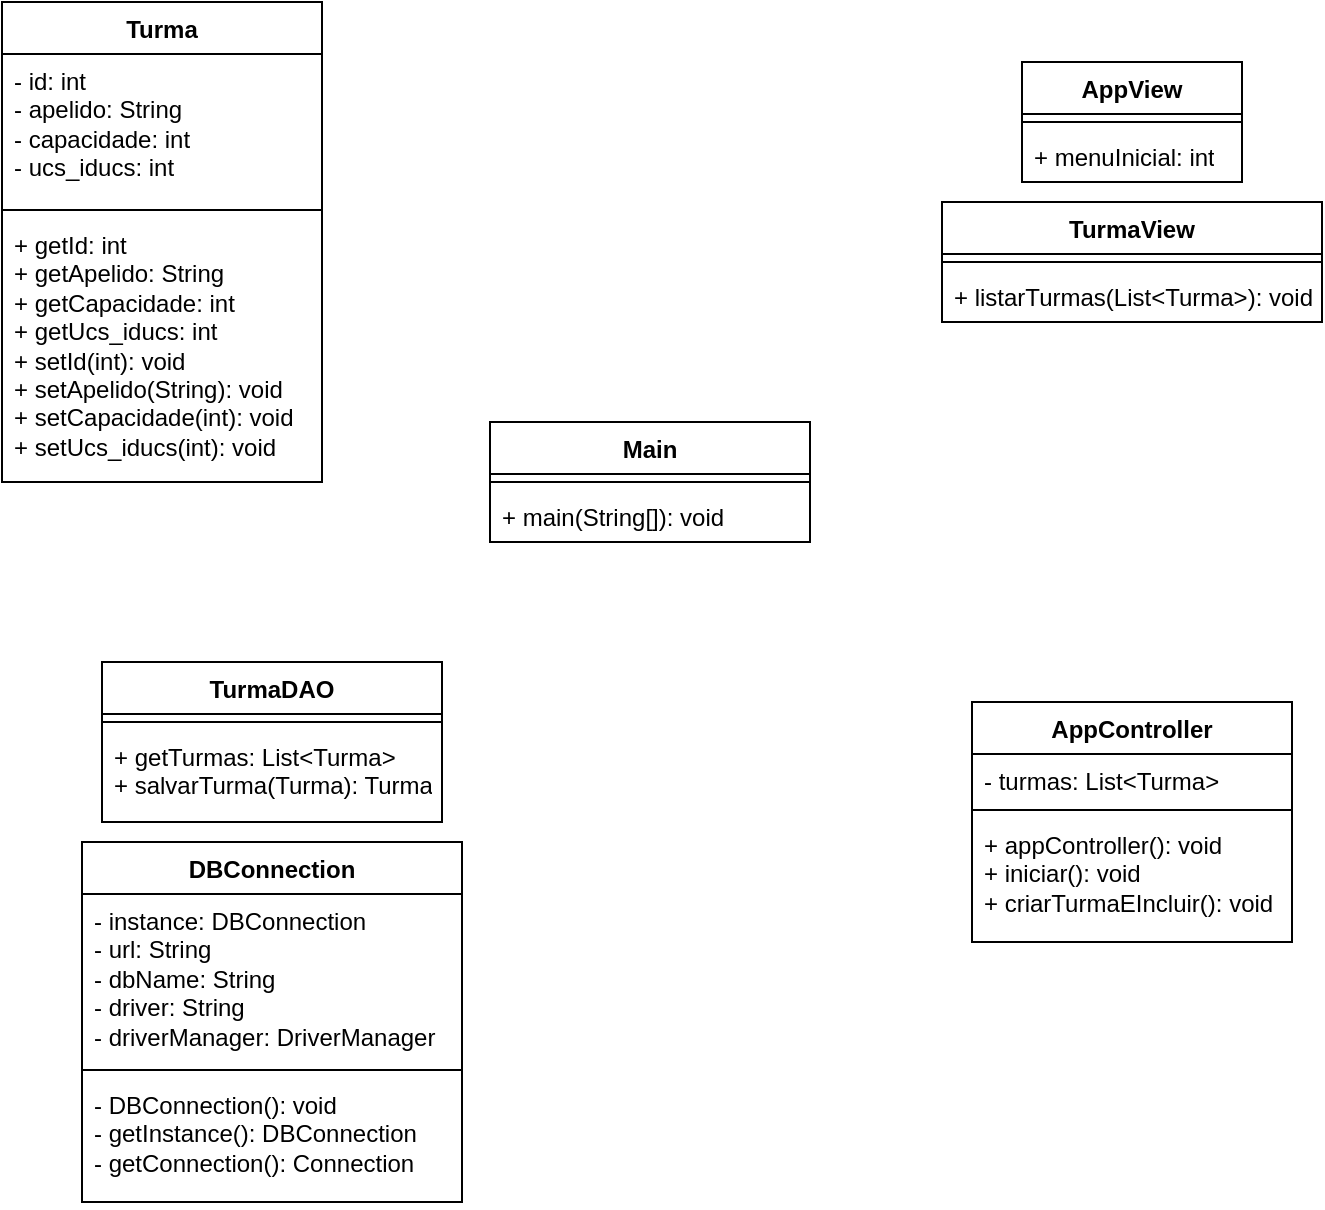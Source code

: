 <mxfile version="21.2.2" type="github">
  <diagram name="Página-1" id="FBPMCTuJM1-SSpfrFQ9Z">
    <mxGraphModel dx="1110" dy="737" grid="1" gridSize="10" guides="1" tooltips="1" connect="1" arrows="1" fold="1" page="1" pageScale="1" pageWidth="827" pageHeight="1169" math="0" shadow="0">
      <root>
        <mxCell id="0" />
        <mxCell id="1" parent="0" />
        <mxCell id="_rjX-UXxfD78Uuw5T20S-5" value="Turma" style="swimlane;fontStyle=1;align=center;verticalAlign=top;childLayout=stackLayout;horizontal=1;startSize=26;horizontalStack=0;resizeParent=1;resizeParentMax=0;resizeLast=0;collapsible=1;marginBottom=0;whiteSpace=wrap;html=1;" vertex="1" parent="1">
          <mxGeometry x="10" y="10" width="160" height="240" as="geometry" />
        </mxCell>
        <mxCell id="_rjX-UXxfD78Uuw5T20S-6" value="- id: int&lt;br&gt;- apelido: String&lt;br&gt;- capacidade: int&lt;br&gt;- ucs_iducs: int" style="text;strokeColor=none;fillColor=none;align=left;verticalAlign=top;spacingLeft=4;spacingRight=4;overflow=hidden;rotatable=0;points=[[0,0.5],[1,0.5]];portConstraint=eastwest;whiteSpace=wrap;html=1;" vertex="1" parent="_rjX-UXxfD78Uuw5T20S-5">
          <mxGeometry y="26" width="160" height="74" as="geometry" />
        </mxCell>
        <mxCell id="_rjX-UXxfD78Uuw5T20S-7" value="" style="line;strokeWidth=1;fillColor=none;align=left;verticalAlign=middle;spacingTop=-1;spacingLeft=3;spacingRight=3;rotatable=0;labelPosition=right;points=[];portConstraint=eastwest;strokeColor=inherit;" vertex="1" parent="_rjX-UXxfD78Uuw5T20S-5">
          <mxGeometry y="100" width="160" height="8" as="geometry" />
        </mxCell>
        <mxCell id="_rjX-UXxfD78Uuw5T20S-8" value="+ getId: int&lt;br&gt;+ getApelido: String&lt;br&gt;+ getCapacidade: int&lt;br&gt;+ getUcs_iducs: int&lt;br&gt;+ setId(int): void&lt;br&gt;+ setApelido(String): void&lt;br&gt;+ setCapacidade(int): void&lt;br&gt;+ setUcs_iducs(int): void" style="text;strokeColor=none;fillColor=none;align=left;verticalAlign=top;spacingLeft=4;spacingRight=4;overflow=hidden;rotatable=0;points=[[0,0.5],[1,0.5]];portConstraint=eastwest;whiteSpace=wrap;html=1;" vertex="1" parent="_rjX-UXxfD78Uuw5T20S-5">
          <mxGeometry y="108" width="160" height="132" as="geometry" />
        </mxCell>
        <mxCell id="_rjX-UXxfD78Uuw5T20S-10" value="Main" style="swimlane;fontStyle=1;align=center;verticalAlign=top;childLayout=stackLayout;horizontal=1;startSize=26;horizontalStack=0;resizeParent=1;resizeParentMax=0;resizeLast=0;collapsible=1;marginBottom=0;whiteSpace=wrap;html=1;" vertex="1" parent="1">
          <mxGeometry x="254" y="220" width="160" height="60" as="geometry" />
        </mxCell>
        <mxCell id="_rjX-UXxfD78Uuw5T20S-12" value="" style="line;strokeWidth=1;fillColor=none;align=left;verticalAlign=middle;spacingTop=-1;spacingLeft=3;spacingRight=3;rotatable=0;labelPosition=right;points=[];portConstraint=eastwest;strokeColor=inherit;" vertex="1" parent="_rjX-UXxfD78Uuw5T20S-10">
          <mxGeometry y="26" width="160" height="8" as="geometry" />
        </mxCell>
        <mxCell id="_rjX-UXxfD78Uuw5T20S-13" value="+&amp;nbsp;main(String[]): void" style="text;strokeColor=none;fillColor=none;align=left;verticalAlign=top;spacingLeft=4;spacingRight=4;overflow=hidden;rotatable=0;points=[[0,0.5],[1,0.5]];portConstraint=eastwest;whiteSpace=wrap;html=1;" vertex="1" parent="_rjX-UXxfD78Uuw5T20S-10">
          <mxGeometry y="34" width="160" height="26" as="geometry" />
        </mxCell>
        <mxCell id="_rjX-UXxfD78Uuw5T20S-14" value="AppView" style="swimlane;fontStyle=1;align=center;verticalAlign=top;childLayout=stackLayout;horizontal=1;startSize=26;horizontalStack=0;resizeParent=1;resizeParentMax=0;resizeLast=0;collapsible=1;marginBottom=0;whiteSpace=wrap;html=1;" vertex="1" parent="1">
          <mxGeometry x="520" y="40" width="110" height="60" as="geometry" />
        </mxCell>
        <mxCell id="_rjX-UXxfD78Uuw5T20S-16" value="" style="line;strokeWidth=1;fillColor=none;align=left;verticalAlign=middle;spacingTop=-1;spacingLeft=3;spacingRight=3;rotatable=0;labelPosition=right;points=[];portConstraint=eastwest;strokeColor=inherit;" vertex="1" parent="_rjX-UXxfD78Uuw5T20S-14">
          <mxGeometry y="26" width="110" height="8" as="geometry" />
        </mxCell>
        <mxCell id="_rjX-UXxfD78Uuw5T20S-17" value="+ menuInicial: int" style="text;strokeColor=none;fillColor=none;align=left;verticalAlign=top;spacingLeft=4;spacingRight=4;overflow=hidden;rotatable=0;points=[[0,0.5],[1,0.5]];portConstraint=eastwest;whiteSpace=wrap;html=1;" vertex="1" parent="_rjX-UXxfD78Uuw5T20S-14">
          <mxGeometry y="34" width="110" height="26" as="geometry" />
        </mxCell>
        <mxCell id="_rjX-UXxfD78Uuw5T20S-18" value="TurmaView" style="swimlane;fontStyle=1;align=center;verticalAlign=top;childLayout=stackLayout;horizontal=1;startSize=26;horizontalStack=0;resizeParent=1;resizeParentMax=0;resizeLast=0;collapsible=1;marginBottom=0;whiteSpace=wrap;html=1;" vertex="1" parent="1">
          <mxGeometry x="480" y="110" width="190" height="60" as="geometry" />
        </mxCell>
        <mxCell id="_rjX-UXxfD78Uuw5T20S-20" value="" style="line;strokeWidth=1;fillColor=none;align=left;verticalAlign=middle;spacingTop=-1;spacingLeft=3;spacingRight=3;rotatable=0;labelPosition=right;points=[];portConstraint=eastwest;strokeColor=inherit;" vertex="1" parent="_rjX-UXxfD78Uuw5T20S-18">
          <mxGeometry y="26" width="190" height="8" as="geometry" />
        </mxCell>
        <mxCell id="_rjX-UXxfD78Uuw5T20S-21" value="+&amp;nbsp;listarTurmas&lt;span style=&quot;background-color: initial;&quot;&gt;(List&amp;lt;Turma&amp;gt;): void&lt;/span&gt;" style="text;strokeColor=none;fillColor=none;align=left;verticalAlign=top;spacingLeft=4;spacingRight=4;overflow=hidden;rotatable=0;points=[[0,0.5],[1,0.5]];portConstraint=eastwest;whiteSpace=wrap;html=1;" vertex="1" parent="_rjX-UXxfD78Uuw5T20S-18">
          <mxGeometry y="34" width="190" height="26" as="geometry" />
        </mxCell>
        <mxCell id="_rjX-UXxfD78Uuw5T20S-22" value="TurmaDAO" style="swimlane;fontStyle=1;align=center;verticalAlign=top;childLayout=stackLayout;horizontal=1;startSize=26;horizontalStack=0;resizeParent=1;resizeParentMax=0;resizeLast=0;collapsible=1;marginBottom=0;whiteSpace=wrap;html=1;" vertex="1" parent="1">
          <mxGeometry x="60" y="340" width="170" height="80" as="geometry" />
        </mxCell>
        <mxCell id="_rjX-UXxfD78Uuw5T20S-24" value="" style="line;strokeWidth=1;fillColor=none;align=left;verticalAlign=middle;spacingTop=-1;spacingLeft=3;spacingRight=3;rotatable=0;labelPosition=right;points=[];portConstraint=eastwest;strokeColor=inherit;" vertex="1" parent="_rjX-UXxfD78Uuw5T20S-22">
          <mxGeometry y="26" width="170" height="8" as="geometry" />
        </mxCell>
        <mxCell id="_rjX-UXxfD78Uuw5T20S-25" value="+ getTurmas: List&amp;lt;Turma&amp;gt;&lt;br&gt;+ salvarTurma(Turma): Turma" style="text;strokeColor=none;fillColor=none;align=left;verticalAlign=top;spacingLeft=4;spacingRight=4;overflow=hidden;rotatable=0;points=[[0,0.5],[1,0.5]];portConstraint=eastwest;whiteSpace=wrap;html=1;" vertex="1" parent="_rjX-UXxfD78Uuw5T20S-22">
          <mxGeometry y="34" width="170" height="46" as="geometry" />
        </mxCell>
        <mxCell id="_rjX-UXxfD78Uuw5T20S-26" value="DBConnection" style="swimlane;fontStyle=1;align=center;verticalAlign=top;childLayout=stackLayout;horizontal=1;startSize=26;horizontalStack=0;resizeParent=1;resizeParentMax=0;resizeLast=0;collapsible=1;marginBottom=0;whiteSpace=wrap;html=1;" vertex="1" parent="1">
          <mxGeometry x="50" y="430" width="190" height="180" as="geometry" />
        </mxCell>
        <mxCell id="_rjX-UXxfD78Uuw5T20S-27" value="- instance: DBConnection&lt;br&gt;- url: String&lt;br&gt;- dbName: String&lt;br&gt;- driver: String&lt;br&gt;- driverManager:&amp;nbsp;DriverManager" style="text;strokeColor=none;fillColor=none;align=left;verticalAlign=top;spacingLeft=4;spacingRight=4;overflow=hidden;rotatable=0;points=[[0,0.5],[1,0.5]];portConstraint=eastwest;whiteSpace=wrap;html=1;" vertex="1" parent="_rjX-UXxfD78Uuw5T20S-26">
          <mxGeometry y="26" width="190" height="84" as="geometry" />
        </mxCell>
        <mxCell id="_rjX-UXxfD78Uuw5T20S-28" value="" style="line;strokeWidth=1;fillColor=none;align=left;verticalAlign=middle;spacingTop=-1;spacingLeft=3;spacingRight=3;rotatable=0;labelPosition=right;points=[];portConstraint=eastwest;strokeColor=inherit;" vertex="1" parent="_rjX-UXxfD78Uuw5T20S-26">
          <mxGeometry y="110" width="190" height="8" as="geometry" />
        </mxCell>
        <mxCell id="_rjX-UXxfD78Uuw5T20S-29" value="- DBConnection(): void&lt;br&gt;-&amp;nbsp;getInstance(): DBConnection&lt;br&gt;-&amp;nbsp;getConnection(): Connection" style="text;strokeColor=none;fillColor=none;align=left;verticalAlign=top;spacingLeft=4;spacingRight=4;overflow=hidden;rotatable=0;points=[[0,0.5],[1,0.5]];portConstraint=eastwest;whiteSpace=wrap;html=1;" vertex="1" parent="_rjX-UXxfD78Uuw5T20S-26">
          <mxGeometry y="118" width="190" height="62" as="geometry" />
        </mxCell>
        <mxCell id="_rjX-UXxfD78Uuw5T20S-30" value="AppController" style="swimlane;fontStyle=1;align=center;verticalAlign=top;childLayout=stackLayout;horizontal=1;startSize=26;horizontalStack=0;resizeParent=1;resizeParentMax=0;resizeLast=0;collapsible=1;marginBottom=0;whiteSpace=wrap;html=1;" vertex="1" parent="1">
          <mxGeometry x="495" y="360" width="160" height="120" as="geometry" />
        </mxCell>
        <mxCell id="_rjX-UXxfD78Uuw5T20S-31" value="- turmas: List&amp;lt;Turma&amp;gt;&lt;br&gt;" style="text;strokeColor=none;fillColor=none;align=left;verticalAlign=top;spacingLeft=4;spacingRight=4;overflow=hidden;rotatable=0;points=[[0,0.5],[1,0.5]];portConstraint=eastwest;whiteSpace=wrap;html=1;" vertex="1" parent="_rjX-UXxfD78Uuw5T20S-30">
          <mxGeometry y="26" width="160" height="24" as="geometry" />
        </mxCell>
        <mxCell id="_rjX-UXxfD78Uuw5T20S-32" value="" style="line;strokeWidth=1;fillColor=none;align=left;verticalAlign=middle;spacingTop=-1;spacingLeft=3;spacingRight=3;rotatable=0;labelPosition=right;points=[];portConstraint=eastwest;strokeColor=inherit;" vertex="1" parent="_rjX-UXxfD78Uuw5T20S-30">
          <mxGeometry y="50" width="160" height="8" as="geometry" />
        </mxCell>
        <mxCell id="_rjX-UXxfD78Uuw5T20S-33" value="+ appController(): void&lt;br&gt;+ iniciar(): void&lt;br&gt;+&amp;nbsp;criarTurmaEIncluir(): void" style="text;strokeColor=none;fillColor=none;align=left;verticalAlign=top;spacingLeft=4;spacingRight=4;overflow=hidden;rotatable=0;points=[[0,0.5],[1,0.5]];portConstraint=eastwest;whiteSpace=wrap;html=1;" vertex="1" parent="_rjX-UXxfD78Uuw5T20S-30">
          <mxGeometry y="58" width="160" height="62" as="geometry" />
        </mxCell>
      </root>
    </mxGraphModel>
  </diagram>
</mxfile>
